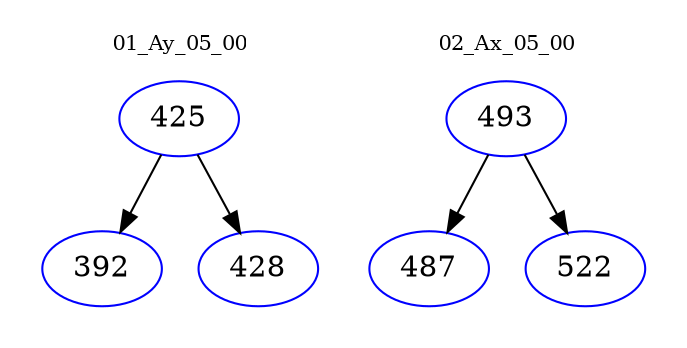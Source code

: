 digraph{
subgraph cluster_0 {
color = white
label = "01_Ay_05_00";
fontsize=10;
T0_425 [label="425", color="blue"]
T0_425 -> T0_392 [color="black"]
T0_392 [label="392", color="blue"]
T0_425 -> T0_428 [color="black"]
T0_428 [label="428", color="blue"]
}
subgraph cluster_1 {
color = white
label = "02_Ax_05_00";
fontsize=10;
T1_493 [label="493", color="blue"]
T1_493 -> T1_487 [color="black"]
T1_487 [label="487", color="blue"]
T1_493 -> T1_522 [color="black"]
T1_522 [label="522", color="blue"]
}
}
